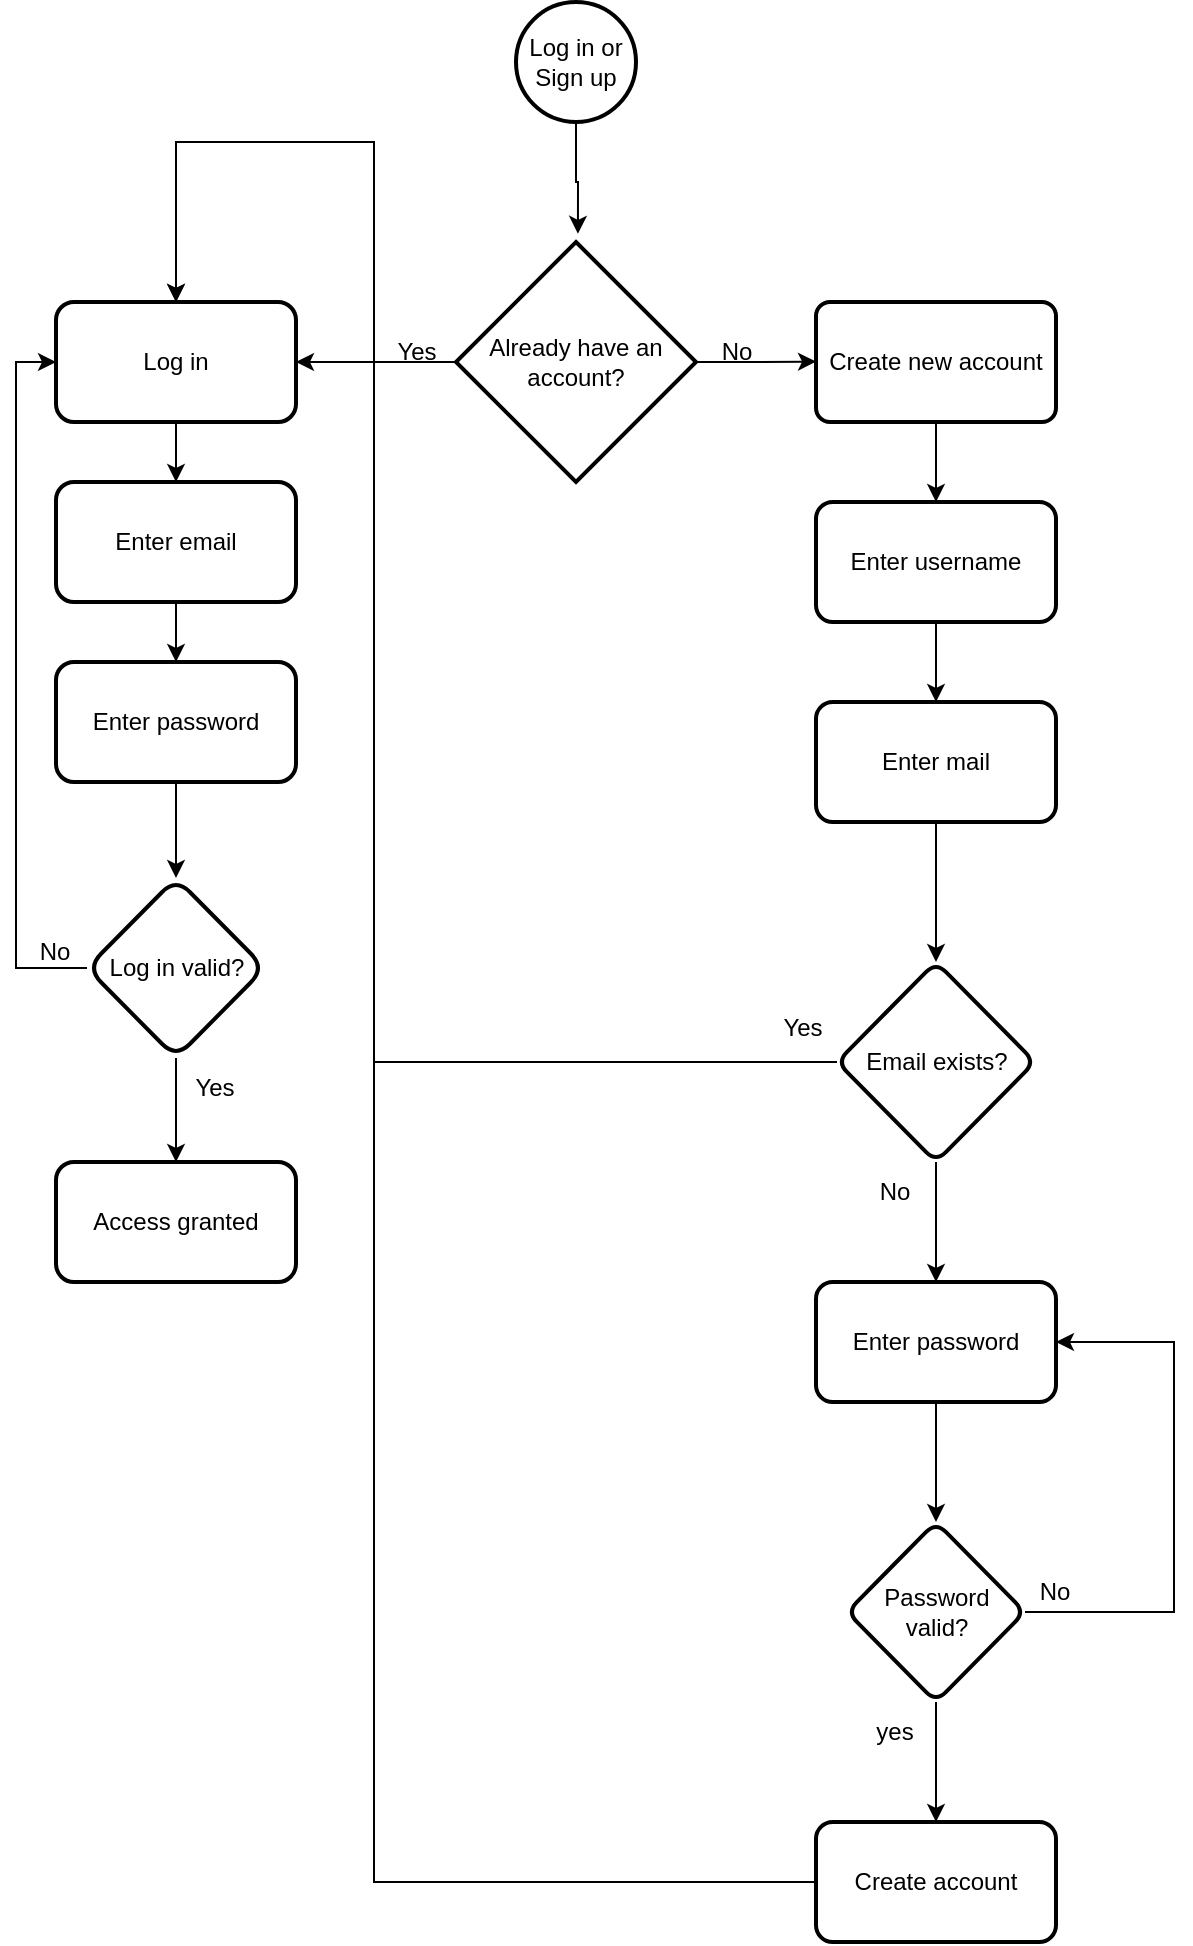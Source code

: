 <mxfile version="25.0.1">
  <diagram id="C5RBs43oDa-KdzZeNtuy" name="Page-1">
    <mxGraphModel dx="1083" dy="1147" grid="1" gridSize="10" guides="1" tooltips="1" connect="1" arrows="1" fold="1" page="1" pageScale="1" pageWidth="827" pageHeight="1169" math="0" shadow="0">
      <root>
        <mxCell id="WIyWlLk6GJQsqaUBKTNV-0" />
        <mxCell id="WIyWlLk6GJQsqaUBKTNV-1" parent="WIyWlLk6GJQsqaUBKTNV-0" />
        <mxCell id="Wgy5ZeWnAdVINwQLNh0u-0" value="Log in or Sign up" style="strokeWidth=2;html=1;shape=mxgraph.flowchart.start_2;whiteSpace=wrap;" vertex="1" parent="WIyWlLk6GJQsqaUBKTNV-1">
          <mxGeometry x="271" y="120" width="60" height="60" as="geometry" />
        </mxCell>
        <mxCell id="Wgy5ZeWnAdVINwQLNh0u-3" style="edgeStyle=orthogonalEdgeStyle;rounded=0;orthogonalLoop=1;jettySize=auto;html=1;exitX=1;exitY=0.5;exitDx=0;exitDy=0;exitPerimeter=0;" edge="1" parent="WIyWlLk6GJQsqaUBKTNV-1" source="Wgy5ZeWnAdVINwQLNh0u-1">
          <mxGeometry relative="1" as="geometry">
            <mxPoint x="421" y="299.793" as="targetPoint" />
          </mxGeometry>
        </mxCell>
        <mxCell id="Wgy5ZeWnAdVINwQLNh0u-16" value="" style="edgeStyle=orthogonalEdgeStyle;rounded=0;orthogonalLoop=1;jettySize=auto;html=1;" edge="1" parent="WIyWlLk6GJQsqaUBKTNV-1" source="Wgy5ZeWnAdVINwQLNh0u-1" target="Wgy5ZeWnAdVINwQLNh0u-15">
          <mxGeometry relative="1" as="geometry" />
        </mxCell>
        <mxCell id="Wgy5ZeWnAdVINwQLNh0u-1" value="Already have an account?" style="strokeWidth=2;html=1;shape=mxgraph.flowchart.decision;whiteSpace=wrap;" vertex="1" parent="WIyWlLk6GJQsqaUBKTNV-1">
          <mxGeometry x="241" y="240" width="120" height="120" as="geometry" />
        </mxCell>
        <mxCell id="Wgy5ZeWnAdVINwQLNh0u-2" style="edgeStyle=orthogonalEdgeStyle;rounded=0;orthogonalLoop=1;jettySize=auto;html=1;entryX=0.508;entryY=-0.034;entryDx=0;entryDy=0;entryPerimeter=0;" edge="1" parent="WIyWlLk6GJQsqaUBKTNV-1" source="Wgy5ZeWnAdVINwQLNh0u-0" target="Wgy5ZeWnAdVINwQLNh0u-1">
          <mxGeometry relative="1" as="geometry" />
        </mxCell>
        <mxCell id="Wgy5ZeWnAdVINwQLNh0u-4" value="No" style="text;html=1;align=center;verticalAlign=middle;resizable=0;points=[];autosize=1;strokeColor=none;fillColor=none;" vertex="1" parent="WIyWlLk6GJQsqaUBKTNV-1">
          <mxGeometry x="361" y="280" width="40" height="30" as="geometry" />
        </mxCell>
        <mxCell id="Wgy5ZeWnAdVINwQLNh0u-8" value="" style="edgeStyle=orthogonalEdgeStyle;rounded=0;orthogonalLoop=1;jettySize=auto;html=1;" edge="1" parent="WIyWlLk6GJQsqaUBKTNV-1" source="Wgy5ZeWnAdVINwQLNh0u-6" target="Wgy5ZeWnAdVINwQLNh0u-7">
          <mxGeometry relative="1" as="geometry" />
        </mxCell>
        <mxCell id="Wgy5ZeWnAdVINwQLNh0u-6" value="Create new account" style="rounded=1;whiteSpace=wrap;html=1;absoluteArcSize=1;arcSize=14;strokeWidth=2;" vertex="1" parent="WIyWlLk6GJQsqaUBKTNV-1">
          <mxGeometry x="421" y="270" width="120" height="60" as="geometry" />
        </mxCell>
        <mxCell id="Wgy5ZeWnAdVINwQLNh0u-10" value="" style="edgeStyle=orthogonalEdgeStyle;rounded=0;orthogonalLoop=1;jettySize=auto;html=1;" edge="1" parent="WIyWlLk6GJQsqaUBKTNV-1" source="Wgy5ZeWnAdVINwQLNh0u-7" target="Wgy5ZeWnAdVINwQLNh0u-9">
          <mxGeometry relative="1" as="geometry" />
        </mxCell>
        <mxCell id="Wgy5ZeWnAdVINwQLNh0u-7" value="Enter username" style="whiteSpace=wrap;html=1;rounded=1;arcSize=14;strokeWidth=2;" vertex="1" parent="WIyWlLk6GJQsqaUBKTNV-1">
          <mxGeometry x="421" y="370" width="120" height="60" as="geometry" />
        </mxCell>
        <mxCell id="Wgy5ZeWnAdVINwQLNh0u-20" value="" style="edgeStyle=orthogonalEdgeStyle;rounded=0;orthogonalLoop=1;jettySize=auto;html=1;" edge="1" parent="WIyWlLk6GJQsqaUBKTNV-1" source="Wgy5ZeWnAdVINwQLNh0u-9" target="Wgy5ZeWnAdVINwQLNh0u-19">
          <mxGeometry relative="1" as="geometry" />
        </mxCell>
        <mxCell id="Wgy5ZeWnAdVINwQLNh0u-9" value="Enter mail" style="whiteSpace=wrap;html=1;rounded=1;arcSize=14;strokeWidth=2;" vertex="1" parent="WIyWlLk6GJQsqaUBKTNV-1">
          <mxGeometry x="421" y="470" width="120" height="60" as="geometry" />
        </mxCell>
        <mxCell id="Wgy5ZeWnAdVINwQLNh0u-44" value="" style="edgeStyle=orthogonalEdgeStyle;rounded=0;orthogonalLoop=1;jettySize=auto;html=1;" edge="1" parent="WIyWlLk6GJQsqaUBKTNV-1" source="Wgy5ZeWnAdVINwQLNh0u-15" target="Wgy5ZeWnAdVINwQLNh0u-43">
          <mxGeometry relative="1" as="geometry" />
        </mxCell>
        <mxCell id="Wgy5ZeWnAdVINwQLNh0u-15" value="Log in" style="rounded=1;whiteSpace=wrap;html=1;strokeWidth=2;" vertex="1" parent="WIyWlLk6GJQsqaUBKTNV-1">
          <mxGeometry x="41" y="270" width="120" height="60" as="geometry" />
        </mxCell>
        <mxCell id="Wgy5ZeWnAdVINwQLNh0u-22" value="" style="edgeStyle=orthogonalEdgeStyle;rounded=0;orthogonalLoop=1;jettySize=auto;html=1;" edge="1" parent="WIyWlLk6GJQsqaUBKTNV-1" source="Wgy5ZeWnAdVINwQLNh0u-19" target="Wgy5ZeWnAdVINwQLNh0u-21">
          <mxGeometry relative="1" as="geometry" />
        </mxCell>
        <mxCell id="Wgy5ZeWnAdVINwQLNh0u-28" style="edgeStyle=orthogonalEdgeStyle;rounded=0;orthogonalLoop=1;jettySize=auto;html=1;exitX=0;exitY=0.5;exitDx=0;exitDy=0;entryX=0.5;entryY=0;entryDx=0;entryDy=0;" edge="1" parent="WIyWlLk6GJQsqaUBKTNV-1" source="Wgy5ZeWnAdVINwQLNh0u-19" target="Wgy5ZeWnAdVINwQLNh0u-15">
          <mxGeometry relative="1" as="geometry">
            <mxPoint x="110" y="190" as="targetPoint" />
            <Array as="points">
              <mxPoint x="200" y="650" />
              <mxPoint x="200" y="190" />
              <mxPoint x="101" y="190" />
            </Array>
          </mxGeometry>
        </mxCell>
        <mxCell id="Wgy5ZeWnAdVINwQLNh0u-19" value="Email exists?" style="rhombus;whiteSpace=wrap;html=1;rounded=1;arcSize=14;strokeWidth=2;" vertex="1" parent="WIyWlLk6GJQsqaUBKTNV-1">
          <mxGeometry x="431.5" y="600" width="99" height="100" as="geometry" />
        </mxCell>
        <mxCell id="Wgy5ZeWnAdVINwQLNh0u-31" value="" style="edgeStyle=orthogonalEdgeStyle;rounded=0;orthogonalLoop=1;jettySize=auto;html=1;" edge="1" parent="WIyWlLk6GJQsqaUBKTNV-1" source="Wgy5ZeWnAdVINwQLNh0u-21" target="Wgy5ZeWnAdVINwQLNh0u-30">
          <mxGeometry relative="1" as="geometry" />
        </mxCell>
        <mxCell id="Wgy5ZeWnAdVINwQLNh0u-21" value="Enter password" style="whiteSpace=wrap;html=1;rounded=1;arcSize=14;strokeWidth=2;" vertex="1" parent="WIyWlLk6GJQsqaUBKTNV-1">
          <mxGeometry x="421" y="760" width="120" height="60" as="geometry" />
        </mxCell>
        <mxCell id="Wgy5ZeWnAdVINwQLNh0u-23" value="No" style="text;html=1;align=center;verticalAlign=middle;resizable=0;points=[];autosize=1;strokeColor=none;fillColor=none;" vertex="1" parent="WIyWlLk6GJQsqaUBKTNV-1">
          <mxGeometry x="440" y="700" width="40" height="30" as="geometry" />
        </mxCell>
        <mxCell id="Wgy5ZeWnAdVINwQLNh0u-29" value="Yes" style="text;html=1;align=center;verticalAlign=middle;resizable=0;points=[];autosize=1;strokeColor=none;fillColor=none;" vertex="1" parent="WIyWlLk6GJQsqaUBKTNV-1">
          <mxGeometry x="394" y="618" width="40" height="30" as="geometry" />
        </mxCell>
        <mxCell id="Wgy5ZeWnAdVINwQLNh0u-33" value="" style="edgeStyle=orthogonalEdgeStyle;rounded=0;orthogonalLoop=1;jettySize=auto;html=1;" edge="1" parent="WIyWlLk6GJQsqaUBKTNV-1" source="Wgy5ZeWnAdVINwQLNh0u-30" target="Wgy5ZeWnAdVINwQLNh0u-32">
          <mxGeometry relative="1" as="geometry" />
        </mxCell>
        <mxCell id="Wgy5ZeWnAdVINwQLNh0u-35" style="edgeStyle=orthogonalEdgeStyle;rounded=0;orthogonalLoop=1;jettySize=auto;html=1;entryX=1;entryY=0.5;entryDx=0;entryDy=0;" edge="1" parent="WIyWlLk6GJQsqaUBKTNV-1" source="Wgy5ZeWnAdVINwQLNh0u-30" target="Wgy5ZeWnAdVINwQLNh0u-21">
          <mxGeometry relative="1" as="geometry">
            <mxPoint x="600" y="780" as="targetPoint" />
            <Array as="points">
              <mxPoint x="600" y="925" />
              <mxPoint x="600" y="790" />
            </Array>
          </mxGeometry>
        </mxCell>
        <mxCell id="Wgy5ZeWnAdVINwQLNh0u-30" value="Password valid?" style="rhombus;whiteSpace=wrap;html=1;rounded=1;arcSize=14;strokeWidth=2;" vertex="1" parent="WIyWlLk6GJQsqaUBKTNV-1">
          <mxGeometry x="436.5" y="880" width="89" height="90" as="geometry" />
        </mxCell>
        <mxCell id="Wgy5ZeWnAdVINwQLNh0u-37" style="edgeStyle=orthogonalEdgeStyle;rounded=0;orthogonalLoop=1;jettySize=auto;html=1;exitX=0;exitY=0.5;exitDx=0;exitDy=0;" edge="1" parent="WIyWlLk6GJQsqaUBKTNV-1" source="Wgy5ZeWnAdVINwQLNh0u-32">
          <mxGeometry relative="1" as="geometry">
            <mxPoint x="101" y="270" as="targetPoint" />
            <mxPoint x="414" y="1020" as="sourcePoint" />
            <Array as="points">
              <mxPoint x="200" y="1060" />
              <mxPoint x="200" y="190" />
              <mxPoint x="101" y="190" />
            </Array>
          </mxGeometry>
        </mxCell>
        <mxCell id="Wgy5ZeWnAdVINwQLNh0u-32" value="Create account" style="whiteSpace=wrap;html=1;rounded=1;arcSize=14;strokeWidth=2;" vertex="1" parent="WIyWlLk6GJQsqaUBKTNV-1">
          <mxGeometry x="421" y="1030" width="120" height="60" as="geometry" />
        </mxCell>
        <mxCell id="Wgy5ZeWnAdVINwQLNh0u-34" value="yes" style="text;html=1;align=center;verticalAlign=middle;resizable=0;points=[];autosize=1;strokeColor=none;fillColor=none;" vertex="1" parent="WIyWlLk6GJQsqaUBKTNV-1">
          <mxGeometry x="440" y="970" width="40" height="30" as="geometry" />
        </mxCell>
        <mxCell id="Wgy5ZeWnAdVINwQLNh0u-36" value="No" style="text;html=1;align=center;verticalAlign=middle;resizable=0;points=[];autosize=1;strokeColor=none;fillColor=none;" vertex="1" parent="WIyWlLk6GJQsqaUBKTNV-1">
          <mxGeometry x="520" y="900" width="40" height="30" as="geometry" />
        </mxCell>
        <mxCell id="Wgy5ZeWnAdVINwQLNh0u-39" value="Yes" style="text;html=1;align=center;verticalAlign=middle;resizable=0;points=[];autosize=1;strokeColor=none;fillColor=none;" vertex="1" parent="WIyWlLk6GJQsqaUBKTNV-1">
          <mxGeometry x="201" y="280" width="40" height="30" as="geometry" />
        </mxCell>
        <mxCell id="Wgy5ZeWnAdVINwQLNh0u-46" value="" style="edgeStyle=orthogonalEdgeStyle;rounded=0;orthogonalLoop=1;jettySize=auto;html=1;" edge="1" parent="WIyWlLk6GJQsqaUBKTNV-1" source="Wgy5ZeWnAdVINwQLNh0u-43" target="Wgy5ZeWnAdVINwQLNh0u-45">
          <mxGeometry relative="1" as="geometry" />
        </mxCell>
        <mxCell id="Wgy5ZeWnAdVINwQLNh0u-43" value="Enter email" style="rounded=1;whiteSpace=wrap;html=1;strokeWidth=2;" vertex="1" parent="WIyWlLk6GJQsqaUBKTNV-1">
          <mxGeometry x="41" y="360" width="120" height="60" as="geometry" />
        </mxCell>
        <mxCell id="Wgy5ZeWnAdVINwQLNh0u-50" value="" style="edgeStyle=orthogonalEdgeStyle;rounded=0;orthogonalLoop=1;jettySize=auto;html=1;" edge="1" parent="WIyWlLk6GJQsqaUBKTNV-1" source="Wgy5ZeWnAdVINwQLNh0u-45" target="Wgy5ZeWnAdVINwQLNh0u-49">
          <mxGeometry relative="1" as="geometry" />
        </mxCell>
        <mxCell id="Wgy5ZeWnAdVINwQLNh0u-45" value="Enter password" style="rounded=1;whiteSpace=wrap;html=1;strokeWidth=2;" vertex="1" parent="WIyWlLk6GJQsqaUBKTNV-1">
          <mxGeometry x="41" y="450" width="120" height="60" as="geometry" />
        </mxCell>
        <mxCell id="Wgy5ZeWnAdVINwQLNh0u-52" value="" style="edgeStyle=orthogonalEdgeStyle;rounded=0;orthogonalLoop=1;jettySize=auto;html=1;" edge="1" parent="WIyWlLk6GJQsqaUBKTNV-1" source="Wgy5ZeWnAdVINwQLNh0u-49" target="Wgy5ZeWnAdVINwQLNh0u-51">
          <mxGeometry relative="1" as="geometry" />
        </mxCell>
        <mxCell id="Wgy5ZeWnAdVINwQLNh0u-55" style="edgeStyle=orthogonalEdgeStyle;rounded=0;orthogonalLoop=1;jettySize=auto;html=1;exitX=0;exitY=0.5;exitDx=0;exitDy=0;entryX=0;entryY=0.5;entryDx=0;entryDy=0;" edge="1" parent="WIyWlLk6GJQsqaUBKTNV-1" source="Wgy5ZeWnAdVINwQLNh0u-49" target="Wgy5ZeWnAdVINwQLNh0u-15">
          <mxGeometry relative="1" as="geometry">
            <mxPoint x="20" y="290" as="targetPoint" />
          </mxGeometry>
        </mxCell>
        <mxCell id="Wgy5ZeWnAdVINwQLNh0u-49" value="Log in valid?" style="rhombus;whiteSpace=wrap;html=1;rounded=1;strokeWidth=2;" vertex="1" parent="WIyWlLk6GJQsqaUBKTNV-1">
          <mxGeometry x="56.5" y="558" width="89" height="90" as="geometry" />
        </mxCell>
        <mxCell id="Wgy5ZeWnAdVINwQLNh0u-51" value="Access granted" style="whiteSpace=wrap;html=1;rounded=1;strokeWidth=2;" vertex="1" parent="WIyWlLk6GJQsqaUBKTNV-1">
          <mxGeometry x="41" y="700" width="120" height="60" as="geometry" />
        </mxCell>
        <mxCell id="Wgy5ZeWnAdVINwQLNh0u-53" value="Yes" style="text;html=1;align=center;verticalAlign=middle;resizable=0;points=[];autosize=1;strokeColor=none;fillColor=none;" vertex="1" parent="WIyWlLk6GJQsqaUBKTNV-1">
          <mxGeometry x="100" y="648" width="40" height="30" as="geometry" />
        </mxCell>
        <mxCell id="Wgy5ZeWnAdVINwQLNh0u-56" value="No" style="text;html=1;align=center;verticalAlign=middle;resizable=0;points=[];autosize=1;strokeColor=none;fillColor=none;" vertex="1" parent="WIyWlLk6GJQsqaUBKTNV-1">
          <mxGeometry x="20" y="580" width="40" height="30" as="geometry" />
        </mxCell>
      </root>
    </mxGraphModel>
  </diagram>
</mxfile>
